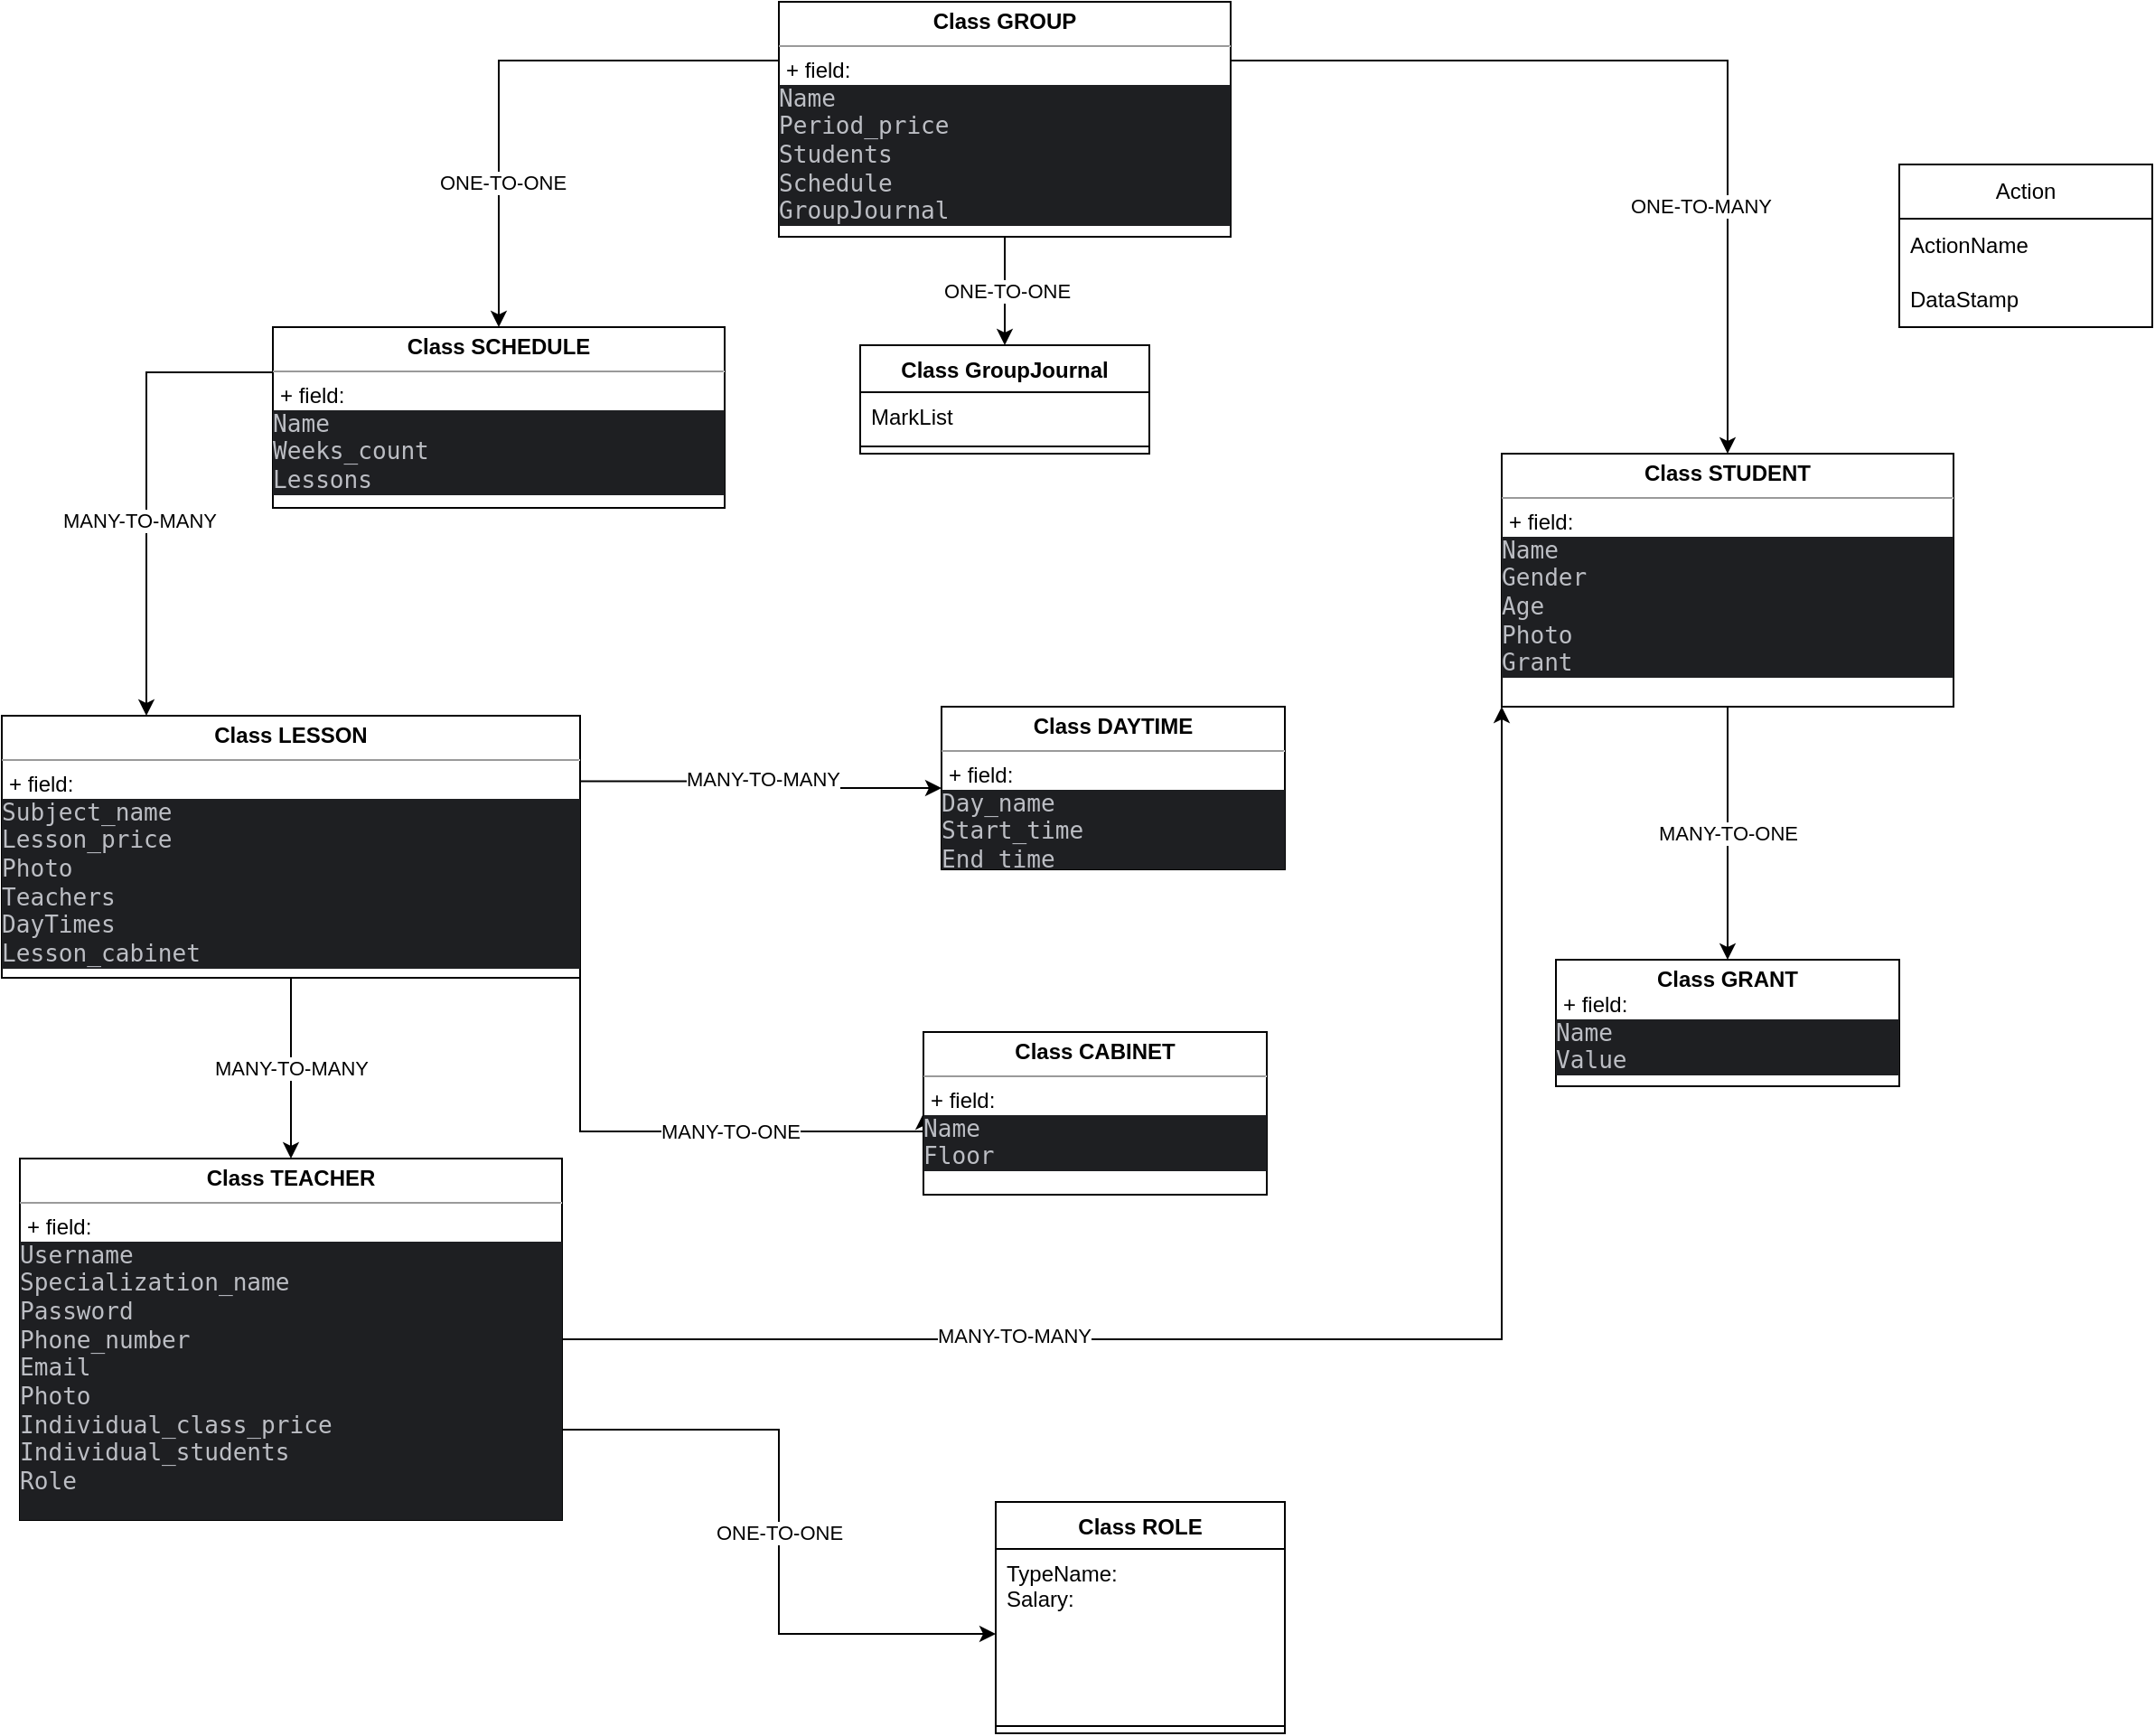<mxfile version="20.8.16" type="device"><diagram id="C5RBs43oDa-KdzZeNtuy" name="Page-1"><mxGraphModel dx="1569" dy="2121" grid="1" gridSize="10" guides="1" tooltips="1" connect="1" arrows="1" fold="1" page="1" pageScale="1" pageWidth="827" pageHeight="1169" math="0" shadow="0"><root><mxCell id="WIyWlLk6GJQsqaUBKTNV-0"/><mxCell id="WIyWlLk6GJQsqaUBKTNV-1" parent="WIyWlLk6GJQsqaUBKTNV-0"/><mxCell id="33hUEvbj64c_qeEmUnCI-18" style="edgeStyle=orthogonalEdgeStyle;rounded=0;orthogonalLoop=1;jettySize=auto;html=1;exitX=0;exitY=0.25;exitDx=0;exitDy=0;entryX=0.5;entryY=0;entryDx=0;entryDy=0;" parent="WIyWlLk6GJQsqaUBKTNV-1" source="33hUEvbj64c_qeEmUnCI-20" target="33hUEvbj64c_qeEmUnCI-24" edge="1"><mxGeometry relative="1" as="geometry"/></mxCell><mxCell id="33hUEvbj64c_qeEmUnCI-42" value="ONE-TO-ONE" style="edgeLabel;html=1;align=center;verticalAlign=middle;resizable=0;points=[];" parent="33hUEvbj64c_qeEmUnCI-18" vertex="1" connectable="0"><mxGeometry x="0.24" y="2" relative="1" as="geometry"><mxPoint y="35" as="offset"/></mxGeometry></mxCell><mxCell id="33hUEvbj64c_qeEmUnCI-19" style="edgeStyle=orthogonalEdgeStyle;rounded=0;orthogonalLoop=1;jettySize=auto;html=1;exitX=1;exitY=0.25;exitDx=0;exitDy=0;entryX=0.5;entryY=0;entryDx=0;entryDy=0;" parent="WIyWlLk6GJQsqaUBKTNV-1" source="33hUEvbj64c_qeEmUnCI-20" target="33hUEvbj64c_qeEmUnCI-22" edge="1"><mxGeometry relative="1" as="geometry"/></mxCell><mxCell id="33hUEvbj64c_qeEmUnCI-36" value="ONE-TO-MANY" style="edgeLabel;html=1;align=center;verticalAlign=middle;resizable=0;points=[];" parent="33hUEvbj64c_qeEmUnCI-19" vertex="1" connectable="0"><mxGeometry x="-0.09" y="1" relative="1" as="geometry"><mxPoint x="36" y="81" as="offset"/></mxGeometry></mxCell><mxCell id="33hUEvbj64c_qeEmUnCI-60" value="ONE-TO-ONE" style="edgeStyle=orthogonalEdgeStyle;rounded=0;orthogonalLoop=1;jettySize=auto;html=1;exitX=0.5;exitY=1;exitDx=0;exitDy=0;entryX=0.5;entryY=0;entryDx=0;entryDy=0;" parent="WIyWlLk6GJQsqaUBKTNV-1" source="33hUEvbj64c_qeEmUnCI-20" edge="1"><mxGeometry relative="1" as="geometry"><mxPoint x="615" y="10" as="targetPoint"/></mxGeometry></mxCell><mxCell id="33hUEvbj64c_qeEmUnCI-20" value="&lt;p style=&quot;margin:0px;margin-top:4px;text-align:center;&quot;&gt;&lt;b&gt;Class GROUP&lt;/b&gt;&lt;/p&gt;&lt;hr size=&quot;1&quot;&gt;&lt;p style=&quot;margin:0px;margin-left:4px;&quot;&gt;+ field:&amp;nbsp;&lt;/p&gt;&lt;div style=&quot;background-color: rgb(30, 31, 34); color: rgb(188, 190, 196); font-family: &amp;quot;JetBrains Mono&amp;quot;, monospace; font-size: 9.8pt;&quot;&gt;Name&lt;br&gt;Period_price&amp;nbsp;&lt;br&gt;Students&lt;span style=&quot;font-size: 9.8pt;&quot;&gt;&amp;nbsp;&lt;/span&gt;&lt;/div&gt;&lt;div style=&quot;background-color: rgb(30, 31, 34); color: rgb(188, 190, 196); font-family: &amp;quot;JetBrains Mono&amp;quot;, monospace; font-size: 9.8pt;&quot;&gt;Schedule&lt;/div&gt;&lt;div style=&quot;background-color: rgb(30, 31, 34); color: rgb(188, 190, 196); font-family: &amp;quot;JetBrains Mono&amp;quot;, monospace; font-size: 9.8pt;&quot;&gt;GroupJournal&lt;/div&gt;&lt;p style=&quot;margin:0px;margin-left:4px;&quot;&gt;&lt;br&gt;&lt;/p&gt;" style="verticalAlign=top;align=left;overflow=fill;fontSize=12;fontFamily=Helvetica;html=1;rounded=0;glass=0;sketch=0;" parent="WIyWlLk6GJQsqaUBKTNV-1" vertex="1"><mxGeometry x="490" y="-180" width="250" height="130" as="geometry"/></mxCell><mxCell id="33hUEvbj64c_qeEmUnCI-21" value="MANY-TO-ONE" style="edgeStyle=orthogonalEdgeStyle;rounded=0;orthogonalLoop=1;jettySize=auto;html=1;exitX=0.5;exitY=1;exitDx=0;exitDy=0;entryX=0.5;entryY=0;entryDx=0;entryDy=0;" parent="WIyWlLk6GJQsqaUBKTNV-1" source="33hUEvbj64c_qeEmUnCI-22" target="33hUEvbj64c_qeEmUnCI-34" edge="1"><mxGeometry relative="1" as="geometry"/></mxCell><mxCell id="33hUEvbj64c_qeEmUnCI-22" value="&lt;p style=&quot;margin:0px;margin-top:4px;text-align:center;&quot;&gt;&lt;b&gt;Class STUDENT&lt;/b&gt;&lt;/p&gt;&lt;hr size=&quot;1&quot;&gt;&lt;p style=&quot;margin:0px;margin-left:4px;&quot;&gt;+ field:&amp;nbsp;&lt;/p&gt;&lt;div style=&quot;background-color: rgb(30, 31, 34); color: rgb(188, 190, 196); font-family: &amp;quot;JetBrains Mono&amp;quot;, monospace; font-size: 9.8pt;&quot;&gt;&lt;div style=&quot;font-size: 9.8pt;&quot;&gt;Name&lt;br&gt;Gender&lt;br&gt;Age&lt;/div&gt;&lt;div style=&quot;font-size: 9.8pt;&quot;&gt;Photo&lt;br&gt;Grant&lt;/div&gt;&lt;/div&gt;" style="verticalAlign=top;align=left;overflow=fill;fontSize=12;fontFamily=Helvetica;html=1;rounded=0;glass=0;sketch=0;" parent="WIyWlLk6GJQsqaUBKTNV-1" vertex="1"><mxGeometry x="890" y="70" width="250" height="140" as="geometry"/></mxCell><mxCell id="33hUEvbj64c_qeEmUnCI-23" style="edgeStyle=orthogonalEdgeStyle;rounded=0;orthogonalLoop=1;jettySize=auto;html=1;exitX=0;exitY=0.25;exitDx=0;exitDy=0;entryX=0.25;entryY=0;entryDx=0;entryDy=0;" parent="WIyWlLk6GJQsqaUBKTNV-1" source="33hUEvbj64c_qeEmUnCI-24" target="33hUEvbj64c_qeEmUnCI-28" edge="1"><mxGeometry relative="1" as="geometry"/></mxCell><mxCell id="33hUEvbj64c_qeEmUnCI-43" value="MANY-TO-MANY" style="edgeLabel;html=1;align=center;verticalAlign=middle;resizable=0;points=[];" parent="33hUEvbj64c_qeEmUnCI-23" vertex="1" connectable="0"><mxGeometry x="0.164" y="-4" relative="1" as="geometry"><mxPoint as="offset"/></mxGeometry></mxCell><mxCell id="33hUEvbj64c_qeEmUnCI-24" value="&lt;p style=&quot;margin:0px;margin-top:4px;text-align:center;&quot;&gt;&lt;b&gt;Class SCHEDULE&lt;/b&gt;&lt;/p&gt;&lt;hr size=&quot;1&quot;&gt;&lt;p style=&quot;margin:0px;margin-left:4px;&quot;&gt;+ field:&amp;nbsp;&lt;/p&gt;&lt;div style=&quot;background-color: rgb(30, 31, 34); color: rgb(188, 190, 196); font-family: &amp;quot;JetBrains Mono&amp;quot;, monospace; font-size: 9.8pt;&quot;&gt;&lt;div style=&quot;font-size: 9.8pt;&quot;&gt;Name&lt;br&gt;Weeks_count&lt;/div&gt;&lt;div style=&quot;font-size: 9.8pt;&quot;&gt;Lessons&lt;/div&gt;&lt;/div&gt;&lt;p style=&quot;margin:0px;margin-left:4px;&quot;&gt;&lt;br&gt;&lt;/p&gt;" style="verticalAlign=top;align=left;overflow=fill;fontSize=12;fontFamily=Helvetica;html=1;rounded=0;glass=0;sketch=0;" parent="WIyWlLk6GJQsqaUBKTNV-1" vertex="1"><mxGeometry x="210" width="250" height="100" as="geometry"/></mxCell><mxCell id="33hUEvbj64c_qeEmUnCI-25" style="edgeStyle=orthogonalEdgeStyle;rounded=0;orthogonalLoop=1;jettySize=auto;html=1;exitX=1;exitY=0.75;exitDx=0;exitDy=0;entryX=0;entryY=0.5;entryDx=0;entryDy=0;" parent="WIyWlLk6GJQsqaUBKTNV-1" source="33hUEvbj64c_qeEmUnCI-28" target="33hUEvbj64c_qeEmUnCI-32" edge="1"><mxGeometry relative="1" as="geometry"><Array as="points"><mxPoint x="380" y="445"/></Array></mxGeometry></mxCell><mxCell id="33hUEvbj64c_qeEmUnCI-45" value="MANY-TO-ONE" style="edgeLabel;html=1;align=center;verticalAlign=middle;resizable=0;points=[];" parent="33hUEvbj64c_qeEmUnCI-25" vertex="1" connectable="0"><mxGeometry x="-0.245" y="1" relative="1" as="geometry"><mxPoint x="82" y="1" as="offset"/></mxGeometry></mxCell><mxCell id="33hUEvbj64c_qeEmUnCI-26" value="MANY-TO-MANY" style="edgeStyle=orthogonalEdgeStyle;rounded=0;orthogonalLoop=1;jettySize=auto;html=1;exitX=0.5;exitY=1;exitDx=0;exitDy=0;entryX=0.5;entryY=0;entryDx=0;entryDy=0;" parent="WIyWlLk6GJQsqaUBKTNV-1" source="33hUEvbj64c_qeEmUnCI-28" target="33hUEvbj64c_qeEmUnCI-30" edge="1"><mxGeometry relative="1" as="geometry"/></mxCell><mxCell id="33hUEvbj64c_qeEmUnCI-27" style="edgeStyle=orthogonalEdgeStyle;rounded=0;orthogonalLoop=1;jettySize=auto;html=1;exitX=1;exitY=0.25;exitDx=0;exitDy=0;entryX=0;entryY=0.5;entryDx=0;entryDy=0;" parent="WIyWlLk6GJQsqaUBKTNV-1" source="33hUEvbj64c_qeEmUnCI-28" target="33hUEvbj64c_qeEmUnCI-33" edge="1"><mxGeometry relative="1" as="geometry"/></mxCell><mxCell id="33hUEvbj64c_qeEmUnCI-44" value="MANY-TO-MANY" style="edgeLabel;html=1;align=center;verticalAlign=middle;resizable=0;points=[];" parent="33hUEvbj64c_qeEmUnCI-27" vertex="1" connectable="0"><mxGeometry x="-0.264" y="3" relative="1" as="geometry"><mxPoint x="26" y="1" as="offset"/></mxGeometry></mxCell><mxCell id="33hUEvbj64c_qeEmUnCI-28" value="&lt;p style=&quot;margin:0px;margin-top:4px;text-align:center;&quot;&gt;&lt;b&gt;Class LESSON&lt;/b&gt;&lt;/p&gt;&lt;hr size=&quot;1&quot;&gt;&lt;p style=&quot;margin:0px;margin-left:4px;&quot;&gt;+ field:&amp;nbsp;&lt;/p&gt;&lt;div style=&quot;background-color: rgb(30, 31, 34); color: rgb(188, 190, 196); font-family: &amp;quot;JetBrains Mono&amp;quot;, monospace; font-size: 9.8pt;&quot;&gt;&lt;div style=&quot;font-size: 9.8pt;&quot;&gt;&lt;div style=&quot;font-size: 9.8pt;&quot;&gt;Subject_name&amp;nbsp;&lt;br&gt;Lesson_price&lt;br&gt;Photo&lt;br&gt;Teachers&lt;br&gt;DayTimes&lt;br&gt;Lesson_cabinet&lt;/div&gt;&lt;/div&gt;&lt;/div&gt;&lt;p style=&quot;margin:0px;margin-left:4px;&quot;&gt;&lt;br&gt;&lt;/p&gt;" style="verticalAlign=top;align=left;overflow=fill;fontSize=12;fontFamily=Helvetica;html=1;rounded=0;glass=0;sketch=0;" parent="WIyWlLk6GJQsqaUBKTNV-1" vertex="1"><mxGeometry x="60" y="215" width="320" height="145" as="geometry"/></mxCell><mxCell id="33hUEvbj64c_qeEmUnCI-49" style="edgeStyle=orthogonalEdgeStyle;rounded=0;orthogonalLoop=1;jettySize=auto;html=1;exitX=1;exitY=0.5;exitDx=0;exitDy=0;entryX=0;entryY=1;entryDx=0;entryDy=0;" parent="WIyWlLk6GJQsqaUBKTNV-1" source="33hUEvbj64c_qeEmUnCI-30" target="33hUEvbj64c_qeEmUnCI-22" edge="1"><mxGeometry relative="1" as="geometry"/></mxCell><mxCell id="33hUEvbj64c_qeEmUnCI-50" value="MANY-TO-MANY" style="edgeLabel;html=1;align=center;verticalAlign=middle;resizable=0;points=[];" parent="33hUEvbj64c_qeEmUnCI-49" vertex="1" connectable="0"><mxGeometry x="-0.425" y="2" relative="1" as="geometry"><mxPoint as="offset"/></mxGeometry></mxCell><mxCell id="xmWs6P3NGSjE2eUEDeHI-1" value="ONE-TO-ONE" style="edgeStyle=orthogonalEdgeStyle;rounded=0;orthogonalLoop=1;jettySize=auto;html=1;exitX=1;exitY=0.75;exitDx=0;exitDy=0;entryX=0;entryY=0.5;entryDx=0;entryDy=0;" edge="1" parent="WIyWlLk6GJQsqaUBKTNV-1" source="33hUEvbj64c_qeEmUnCI-30" target="33hUEvbj64c_qeEmUnCI-77"><mxGeometry relative="1" as="geometry"><mxPoint as="offset"/></mxGeometry></mxCell><mxCell id="33hUEvbj64c_qeEmUnCI-30" value="&lt;p style=&quot;margin:0px;margin-top:4px;text-align:center;&quot;&gt;&lt;b&gt;Class TEACHER&lt;/b&gt;&lt;/p&gt;&lt;hr size=&quot;1&quot;&gt;&lt;p style=&quot;margin:0px;margin-left:4px;&quot;&gt;+ field:&amp;nbsp;&lt;/p&gt;&lt;div style=&quot;background-color: rgb(30, 31, 34); color: rgb(188, 190, 196); font-family: &amp;quot;JetBrains Mono&amp;quot;, monospace; font-size: 9.8pt;&quot;&gt;&lt;div style=&quot;font-size: 9.8pt;&quot;&gt;&lt;/div&gt;&lt;/div&gt;&lt;div style=&quot;background-color: rgb(30, 31, 34); color: rgb(188, 190, 196); font-family: &amp;quot;JetBrains Mono&amp;quot;, monospace; font-size: 9.8pt;&quot;&gt;Username&amp;nbsp;&lt;/div&gt;&lt;div style=&quot;background-color: rgb(30, 31, 34); color: rgb(188, 190, 196); font-family: &amp;quot;JetBrains Mono&amp;quot;, monospace; font-size: 9.8pt;&quot;&gt;Specialization_name&lt;br&gt;Password&lt;br&gt;Phone_number&lt;br&gt;Email&lt;br&gt;Photo&lt;br&gt;Individual_class_price&lt;br&gt;Individual_students&lt;br&gt;&lt;/div&gt;&lt;div style=&quot;background-color: rgb(30, 31, 34); color: rgb(188, 190, 196); font-family: &amp;quot;JetBrains Mono&amp;quot;, monospace; font-size: 9.8pt;&quot;&gt;Role&lt;/div&gt;&lt;div style=&quot;background-color: rgb(30, 31, 34); color: rgb(188, 190, 196); font-family: &amp;quot;JetBrains Mono&amp;quot;, monospace; font-size: 9.8pt;&quot;&gt;&lt;br&gt;&lt;/div&gt;&lt;div style=&quot;background-color: rgb(30, 31, 34); color: rgb(188, 190, 196); font-family: &amp;quot;JetBrains Mono&amp;quot;, monospace; font-size: 9.8pt;&quot;&gt;&lt;br&gt;&lt;/div&gt;&lt;div style=&quot;background-color: rgb(30, 31, 34); color: rgb(188, 190, 196); font-family: &amp;quot;JetBrains Mono&amp;quot;, monospace; font-size: 9.8pt;&quot;&gt;&lt;br&gt;&lt;/div&gt;&lt;p style=&quot;margin:0px;margin-left:4px;&quot;&gt;&lt;br&gt;&lt;/p&gt;" style="verticalAlign=top;align=left;overflow=fill;fontSize=12;fontFamily=Helvetica;html=1;rounded=0;glass=0;sketch=0;" parent="WIyWlLk6GJQsqaUBKTNV-1" vertex="1"><mxGeometry x="70" y="460" width="300" height="200" as="geometry"/></mxCell><mxCell id="33hUEvbj64c_qeEmUnCI-32" value="&lt;p style=&quot;margin:0px;margin-top:4px;text-align:center;&quot;&gt;&lt;b&gt;Class CABINET&lt;/b&gt;&lt;/p&gt;&lt;hr size=&quot;1&quot;&gt;&lt;p style=&quot;margin:0px;margin-left:4px;&quot;&gt;+ field:&amp;nbsp;&lt;/p&gt;&lt;div style=&quot;background-color: rgb(30, 31, 34); color: rgb(188, 190, 196); font-family: &amp;quot;JetBrains Mono&amp;quot;, monospace; font-size: 9.8pt;&quot;&gt;&lt;div style=&quot;font-size: 9.8pt;&quot;&gt;&lt;div style=&quot;font-size: 9.8pt;&quot;&gt;Name&lt;br&gt;Floor&lt;/div&gt;&lt;/div&gt;&lt;/div&gt;&lt;p style=&quot;margin:0px;margin-left:4px;&quot;&gt;&lt;br&gt;&lt;/p&gt;" style="verticalAlign=top;align=left;overflow=fill;fontSize=12;fontFamily=Helvetica;html=1;rounded=0;glass=0;sketch=0;" parent="WIyWlLk6GJQsqaUBKTNV-1" vertex="1"><mxGeometry x="570" y="390" width="190" height="90" as="geometry"/></mxCell><mxCell id="33hUEvbj64c_qeEmUnCI-33" value="&lt;p style=&quot;margin:0px;margin-top:4px;text-align:center;&quot;&gt;&lt;b&gt;Class DAYTIME&lt;/b&gt;&lt;/p&gt;&lt;hr size=&quot;1&quot;&gt;&lt;p style=&quot;margin:0px;margin-left:4px;&quot;&gt;+ field:&amp;nbsp;&lt;/p&gt;&lt;div style=&quot;background-color: rgb(30, 31, 34); color: rgb(188, 190, 196); font-family: &amp;quot;JetBrains Mono&amp;quot;, monospace; font-size: 9.8pt;&quot;&gt;&lt;div style=&quot;font-size: 9.8pt;&quot;&gt;&lt;div style=&quot;font-size: 9.8pt;&quot;&gt;Day_name&lt;/div&gt;&lt;div style=&quot;font-size: 9.8pt;&quot;&gt;Start_time&lt;br style=&quot;border-color: var(--border-color); font-size: 13.067px;&quot;&gt;&lt;span style=&quot;font-size: 13.067px;&quot;&gt;End_time&lt;/span&gt;&lt;br&gt;&lt;/div&gt;&lt;/div&gt;&lt;/div&gt;&lt;p style=&quot;margin:0px;margin-left:4px;&quot;&gt;&lt;br&gt;&lt;/p&gt;" style="verticalAlign=top;align=left;overflow=fill;fontSize=12;fontFamily=Helvetica;html=1;rounded=0;glass=0;sketch=0;" parent="WIyWlLk6GJQsqaUBKTNV-1" vertex="1"><mxGeometry x="580" y="210" width="190" height="90" as="geometry"/></mxCell><mxCell id="33hUEvbj64c_qeEmUnCI-34" value="&lt;p style=&quot;margin:0px;margin-top:4px;text-align:center;&quot;&gt;&lt;b&gt;Class GRANT&lt;/b&gt;&lt;/p&gt;&lt;p style=&quot;margin:0px;margin-left:4px;&quot;&gt;+ field:&amp;nbsp;&lt;/p&gt;&lt;div style=&quot;background-color: rgb(30, 31, 34); color: rgb(188, 190, 196); font-family: &amp;quot;JetBrains Mono&amp;quot;, monospace; font-size: 9.8pt;&quot;&gt;&lt;div style=&quot;font-size: 9.8pt;&quot;&gt;&lt;div style=&quot;font-size: 9.8pt;&quot;&gt;&lt;div style=&quot;font-size: 9.8pt;&quot;&gt;Name&lt;br&gt;Value&lt;/div&gt;&lt;/div&gt;&lt;/div&gt;&lt;/div&gt;&lt;hr size=&quot;1&quot;&gt;&lt;p style=&quot;margin:0px;margin-left:4px;&quot;&gt;&lt;br&gt;&lt;/p&gt;" style="verticalAlign=top;align=left;overflow=fill;fontSize=12;fontFamily=Helvetica;html=1;rounded=0;glass=0;sketch=0;" parent="WIyWlLk6GJQsqaUBKTNV-1" vertex="1"><mxGeometry x="920" y="350" width="190" height="70" as="geometry"/></mxCell><mxCell id="33hUEvbj64c_qeEmUnCI-67" value="Class GroupJournal" style="swimlane;fontStyle=1;align=center;verticalAlign=top;childLayout=stackLayout;horizontal=1;startSize=26;horizontalStack=0;resizeParent=1;resizeParentMax=0;resizeLast=0;collapsible=1;marginBottom=0;" parent="WIyWlLk6GJQsqaUBKTNV-1" vertex="1"><mxGeometry x="535" y="10" width="160" height="60" as="geometry"/></mxCell><mxCell id="33hUEvbj64c_qeEmUnCI-68" value="MarkList" style="text;strokeColor=none;fillColor=none;align=left;verticalAlign=top;spacingLeft=4;spacingRight=4;overflow=hidden;rotatable=0;points=[[0,0.5],[1,0.5]];portConstraint=eastwest;" parent="33hUEvbj64c_qeEmUnCI-67" vertex="1"><mxGeometry y="26" width="160" height="26" as="geometry"/></mxCell><mxCell id="33hUEvbj64c_qeEmUnCI-69" value="" style="line;strokeWidth=1;fillColor=none;align=left;verticalAlign=middle;spacingTop=-1;spacingLeft=3;spacingRight=3;rotatable=0;labelPosition=right;points=[];portConstraint=eastwest;strokeColor=inherit;" parent="33hUEvbj64c_qeEmUnCI-67" vertex="1"><mxGeometry y="52" width="160" height="8" as="geometry"/></mxCell><mxCell id="33hUEvbj64c_qeEmUnCI-76" value="Class ROLE" style="swimlane;fontStyle=1;align=center;verticalAlign=top;childLayout=stackLayout;horizontal=1;startSize=26;horizontalStack=0;resizeParent=1;resizeParentMax=0;resizeLast=0;collapsible=1;marginBottom=0;" parent="WIyWlLk6GJQsqaUBKTNV-1" vertex="1"><mxGeometry x="610" y="650" width="160" height="128" as="geometry"/></mxCell><mxCell id="33hUEvbj64c_qeEmUnCI-77" value="TypeName:&#10;Salary:&#10;" style="text;strokeColor=none;fillColor=none;align=left;verticalAlign=top;spacingLeft=4;spacingRight=4;overflow=hidden;rotatable=0;points=[[0,0.5],[1,0.5]];portConstraint=eastwest;" parent="33hUEvbj64c_qeEmUnCI-76" vertex="1"><mxGeometry y="26" width="160" height="94" as="geometry"/></mxCell><mxCell id="33hUEvbj64c_qeEmUnCI-78" value="" style="line;strokeWidth=1;fillColor=none;align=left;verticalAlign=middle;spacingTop=-1;spacingLeft=3;spacingRight=3;rotatable=0;labelPosition=right;points=[];portConstraint=eastwest;strokeColor=inherit;" parent="33hUEvbj64c_qeEmUnCI-76" vertex="1"><mxGeometry y="120" width="160" height="8" as="geometry"/></mxCell><mxCell id="xmWs6P3NGSjE2eUEDeHI-7" value="Action" style="swimlane;fontStyle=0;childLayout=stackLayout;horizontal=1;startSize=30;horizontalStack=0;resizeParent=1;resizeParentMax=0;resizeLast=0;collapsible=1;marginBottom=0;whiteSpace=wrap;html=1;" vertex="1" parent="WIyWlLk6GJQsqaUBKTNV-1"><mxGeometry x="1110" y="-90" width="140" height="90" as="geometry"/></mxCell><mxCell id="xmWs6P3NGSjE2eUEDeHI-8" value="ActionName" style="text;strokeColor=none;fillColor=none;align=left;verticalAlign=middle;spacingLeft=4;spacingRight=4;overflow=hidden;points=[[0,0.5],[1,0.5]];portConstraint=eastwest;rotatable=0;whiteSpace=wrap;html=1;" vertex="1" parent="xmWs6P3NGSjE2eUEDeHI-7"><mxGeometry y="30" width="140" height="30" as="geometry"/></mxCell><mxCell id="xmWs6P3NGSjE2eUEDeHI-9" value="DataStamp" style="text;strokeColor=none;fillColor=none;align=left;verticalAlign=middle;spacingLeft=4;spacingRight=4;overflow=hidden;points=[[0,0.5],[1,0.5]];portConstraint=eastwest;rotatable=0;whiteSpace=wrap;html=1;" vertex="1" parent="xmWs6P3NGSjE2eUEDeHI-7"><mxGeometry y="60" width="140" height="30" as="geometry"/></mxCell></root></mxGraphModel></diagram></mxfile>